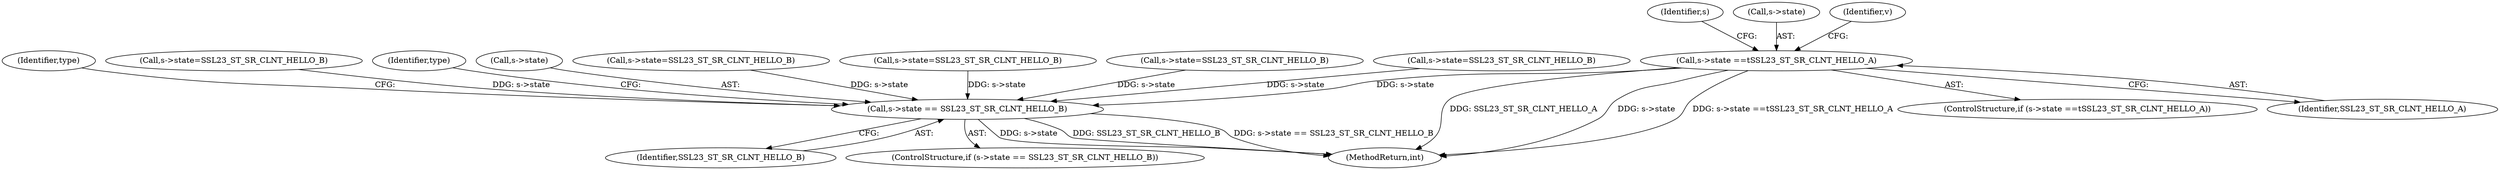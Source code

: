 digraph "0_openssl_26a59d9b46574e457870197dffa802871b4c8fc7_0@pointer" {
"1000175" [label="(Call,s->state ==\tSSL23_ST_SR_CLNT_HELLO_A)"];
"1000706" [label="(Call,s->state == SSL23_ST_SR_CLNT_HELLO_B)"];
"1000705" [label="(ControlStructure,if (s->state == SSL23_ST_SR_CLNT_HELLO_B))"];
"1000713" [label="(Identifier,type)"];
"1000689" [label="(Identifier,s)"];
"1000359" [label="(Call,s->state=SSL23_ST_SR_CLNT_HELLO_B)"];
"1001049" [label="(Identifier,type)"];
"1000176" [label="(Call,s->state)"];
"1000707" [label="(Call,s->state)"];
"1001252" [label="(MethodReturn,int)"];
"1000378" [label="(Call,s->state=SSL23_ST_SR_CLNT_HELLO_B)"];
"1000409" [label="(Call,s->state=SSL23_ST_SR_CLNT_HELLO_B)"];
"1000183" [label="(Identifier,v)"];
"1000175" [label="(Call,s->state ==\tSSL23_ST_SR_CLNT_HELLO_A)"];
"1000710" [label="(Identifier,SSL23_ST_SR_CLNT_HELLO_B)"];
"1000174" [label="(ControlStructure,if (s->state ==\tSSL23_ST_SR_CLNT_HELLO_A))"];
"1000179" [label="(Identifier,SSL23_ST_SR_CLNT_HELLO_A)"];
"1000340" [label="(Call,s->state=SSL23_ST_SR_CLNT_HELLO_B)"];
"1000706" [label="(Call,s->state == SSL23_ST_SR_CLNT_HELLO_B)"];
"1000315" [label="(Call,s->state=SSL23_ST_SR_CLNT_HELLO_B)"];
"1000175" -> "1000174"  [label="AST: "];
"1000175" -> "1000179"  [label="CFG: "];
"1000176" -> "1000175"  [label="AST: "];
"1000179" -> "1000175"  [label="AST: "];
"1000183" -> "1000175"  [label="CFG: "];
"1000689" -> "1000175"  [label="CFG: "];
"1000175" -> "1001252"  [label="DDG: SSL23_ST_SR_CLNT_HELLO_A"];
"1000175" -> "1001252"  [label="DDG: s->state"];
"1000175" -> "1001252"  [label="DDG: s->state ==\tSSL23_ST_SR_CLNT_HELLO_A"];
"1000175" -> "1000706"  [label="DDG: s->state"];
"1000706" -> "1000705"  [label="AST: "];
"1000706" -> "1000710"  [label="CFG: "];
"1000707" -> "1000706"  [label="AST: "];
"1000710" -> "1000706"  [label="AST: "];
"1000713" -> "1000706"  [label="CFG: "];
"1001049" -> "1000706"  [label="CFG: "];
"1000706" -> "1001252"  [label="DDG: SSL23_ST_SR_CLNT_HELLO_B"];
"1000706" -> "1001252"  [label="DDG: s->state == SSL23_ST_SR_CLNT_HELLO_B"];
"1000706" -> "1001252"  [label="DDG: s->state"];
"1000315" -> "1000706"  [label="DDG: s->state"];
"1000378" -> "1000706"  [label="DDG: s->state"];
"1000409" -> "1000706"  [label="DDG: s->state"];
"1000359" -> "1000706"  [label="DDG: s->state"];
"1000340" -> "1000706"  [label="DDG: s->state"];
}

